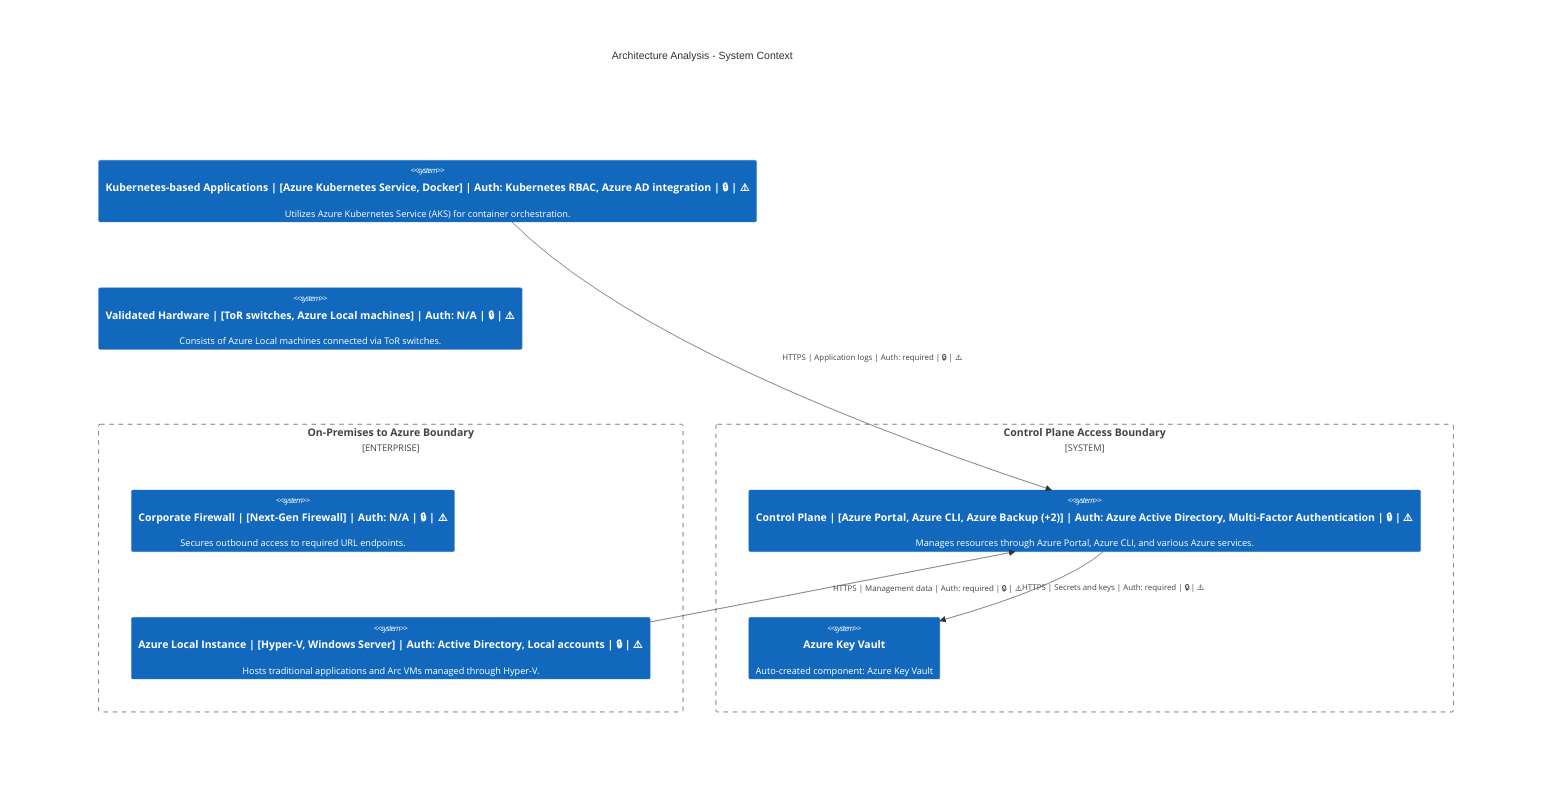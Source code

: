 C4Context
    title Architecture Analysis - System Context
    Enterprise_Boundary(tb_On_Premises_to_Azure_Boundary, "On-Premises to Azure Boundary") {
        System(Corporate_Firewall, "Corporate Firewall | [Next-Gen Firewall] | Auth: N/A | 🔒 | ⚠️", "Secures outbound access to required URL endpoints.")
        System(Azure_Local_Instance, "Azure Local Instance | [Hyper-V, Windows Server] | Auth: Active Directory, Local accounts | 🔒 | ⚠️", "Hosts traditional applications and Arc VMs managed through Hyper-V.")
    }
    System_Boundary(tb_Control_Plane_Access_Boundary, "Control Plane Access Boundary") {
        System(Control_Plane, "Control Plane | [Azure Portal, Azure CLI, Azure Backup (+2)] | Auth: Azure Active Directory, Multi-Factor Authentication | 🔒 | ⚠️", "Manages resources through Azure Portal, Azure CLI, and various Azure services.")
        System(Azure_Key_Vault, "Azure Key Vault", "Auto-created component: Azure Key Vault")
    }
    System(Kubernetes_based_Applications, "Kubernetes-based Applications | [Azure Kubernetes Service, Docker] | Auth: Kubernetes RBAC, Azure AD integration | 🔒 | ⚠️", "Utilizes Azure Kubernetes Service (AKS) for container orchestration.")
    System(Validated_Hardware, "Validated Hardware | [ToR switches, Azure Local machines] | Auth: N/A | 🔒 | ⚠️", "Consists of Azure Local machines connected via ToR switches.")

    Rel(Azure_Local_Instance, Control_Plane, "HTTPS | Management data | Auth: required | 🔒 | ⚠️")
    Rel(Kubernetes_based_Applications, Control_Plane, "HTTPS | Application logs | Auth: required | 🔒 | ⚠️")
    Rel(Control_Plane, Azure_Key_Vault, "HTTPS | Secrets and keys | Auth: required | 🔒 | ⚠️")